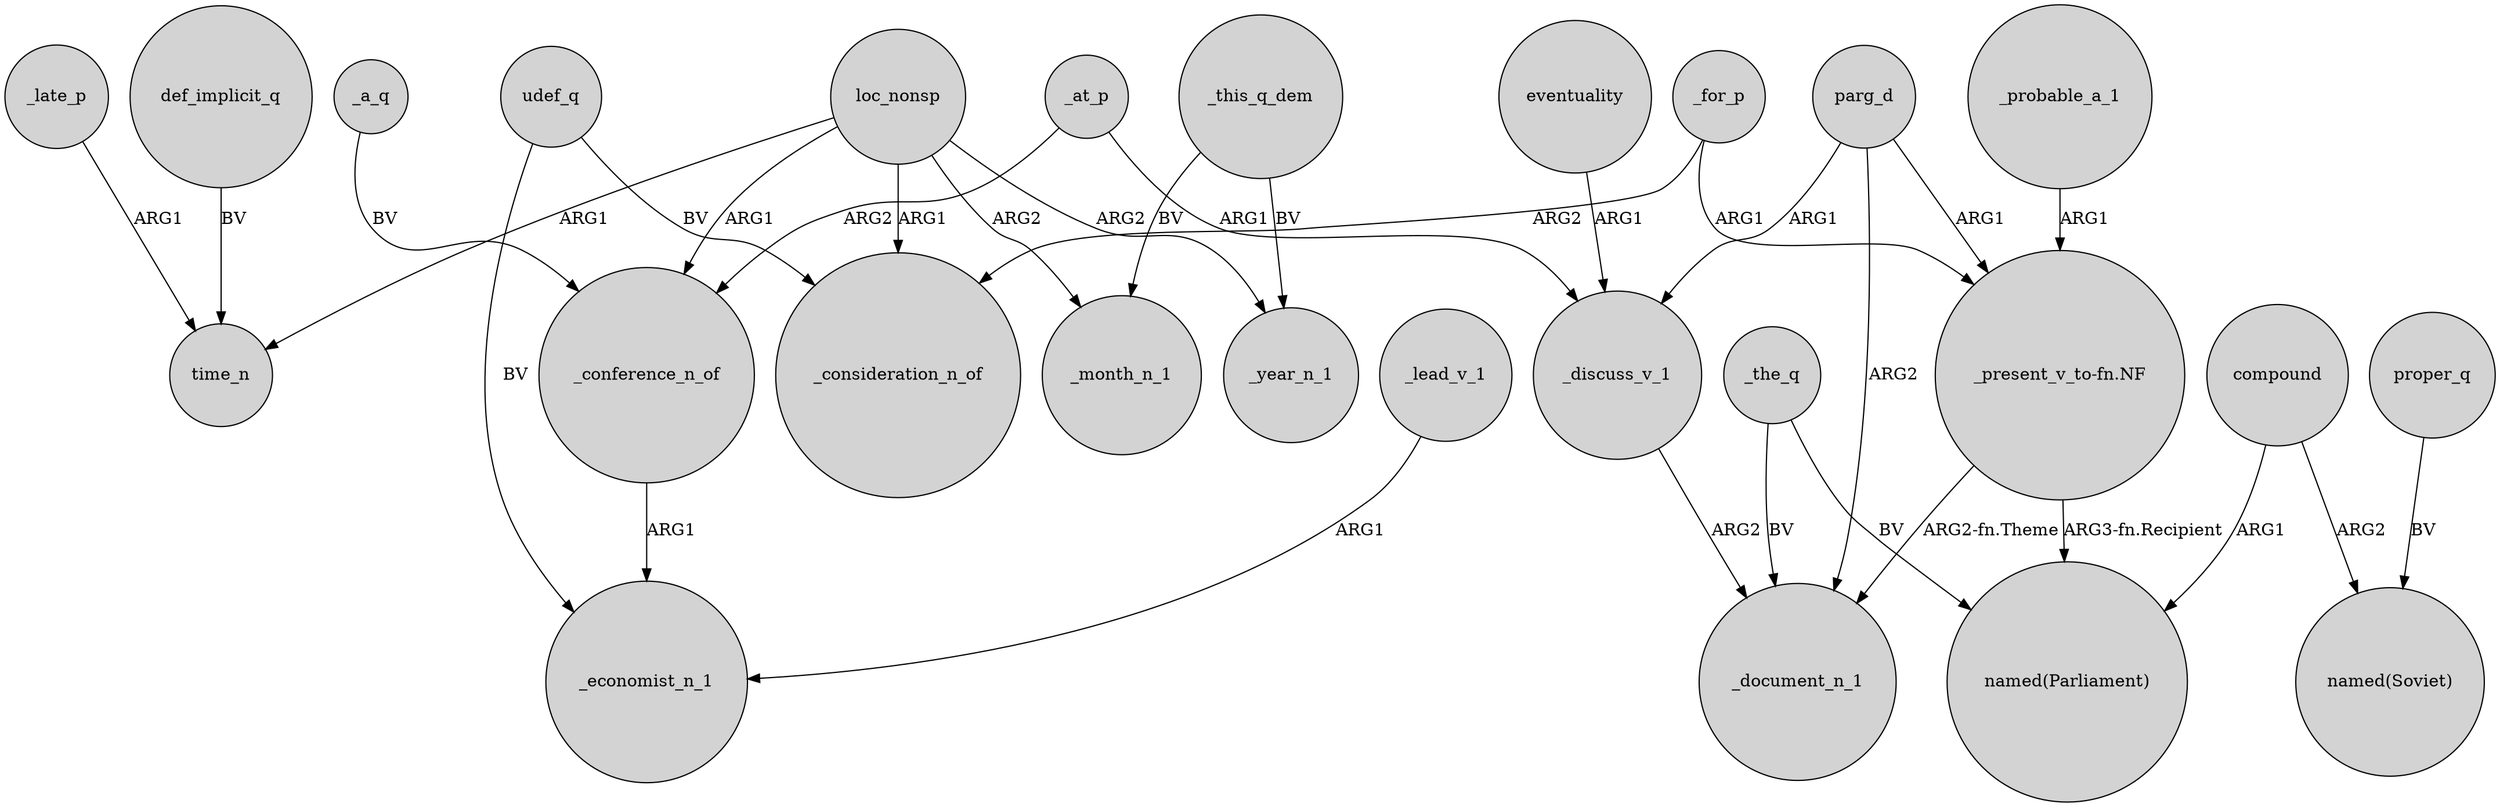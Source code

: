 digraph {
	node [shape=circle style=filled]
	udef_q -> _consideration_n_of [label=BV]
	_late_p -> time_n [label=ARG1]
	_the_q -> _document_n_1 [label=BV]
	_the_q -> "named(Parliament)" [label=BV]
	compound -> "named(Parliament)" [label=ARG1]
	_a_q -> _conference_n_of [label=BV]
	_this_q_dem -> _month_n_1 [label=BV]
	_conference_n_of -> _economist_n_1 [label=ARG1]
	"_present_v_to-fn.NF" -> _document_n_1 [label="ARG2-fn.Theme"]
	udef_q -> _economist_n_1 [label=BV]
	loc_nonsp -> _conference_n_of [label=ARG1]
	loc_nonsp -> time_n [label=ARG1]
	"_present_v_to-fn.NF" -> "named(Parliament)" [label="ARG3-fn.Recipient"]
	proper_q -> "named(Soviet)" [label=BV]
	loc_nonsp -> _consideration_n_of [label=ARG1]
	_at_p -> _discuss_v_1 [label=ARG1]
	_at_p -> _conference_n_of [label=ARG2]
	_discuss_v_1 -> _document_n_1 [label=ARG2]
	_for_p -> "_present_v_to-fn.NF" [label=ARG1]
	loc_nonsp -> _year_n_1 [label=ARG2]
	parg_d -> _discuss_v_1 [label=ARG1]
	compound -> "named(Soviet)" [label=ARG2]
	parg_d -> _document_n_1 [label=ARG2]
	parg_d -> "_present_v_to-fn.NF" [label=ARG1]
	_for_p -> _consideration_n_of [label=ARG2]
	_lead_v_1 -> _economist_n_1 [label=ARG1]
	loc_nonsp -> _month_n_1 [label=ARG2]
	_probable_a_1 -> "_present_v_to-fn.NF" [label=ARG1]
	eventuality -> _discuss_v_1 [label=ARG1]
	def_implicit_q -> time_n [label=BV]
	_this_q_dem -> _year_n_1 [label=BV]
}

